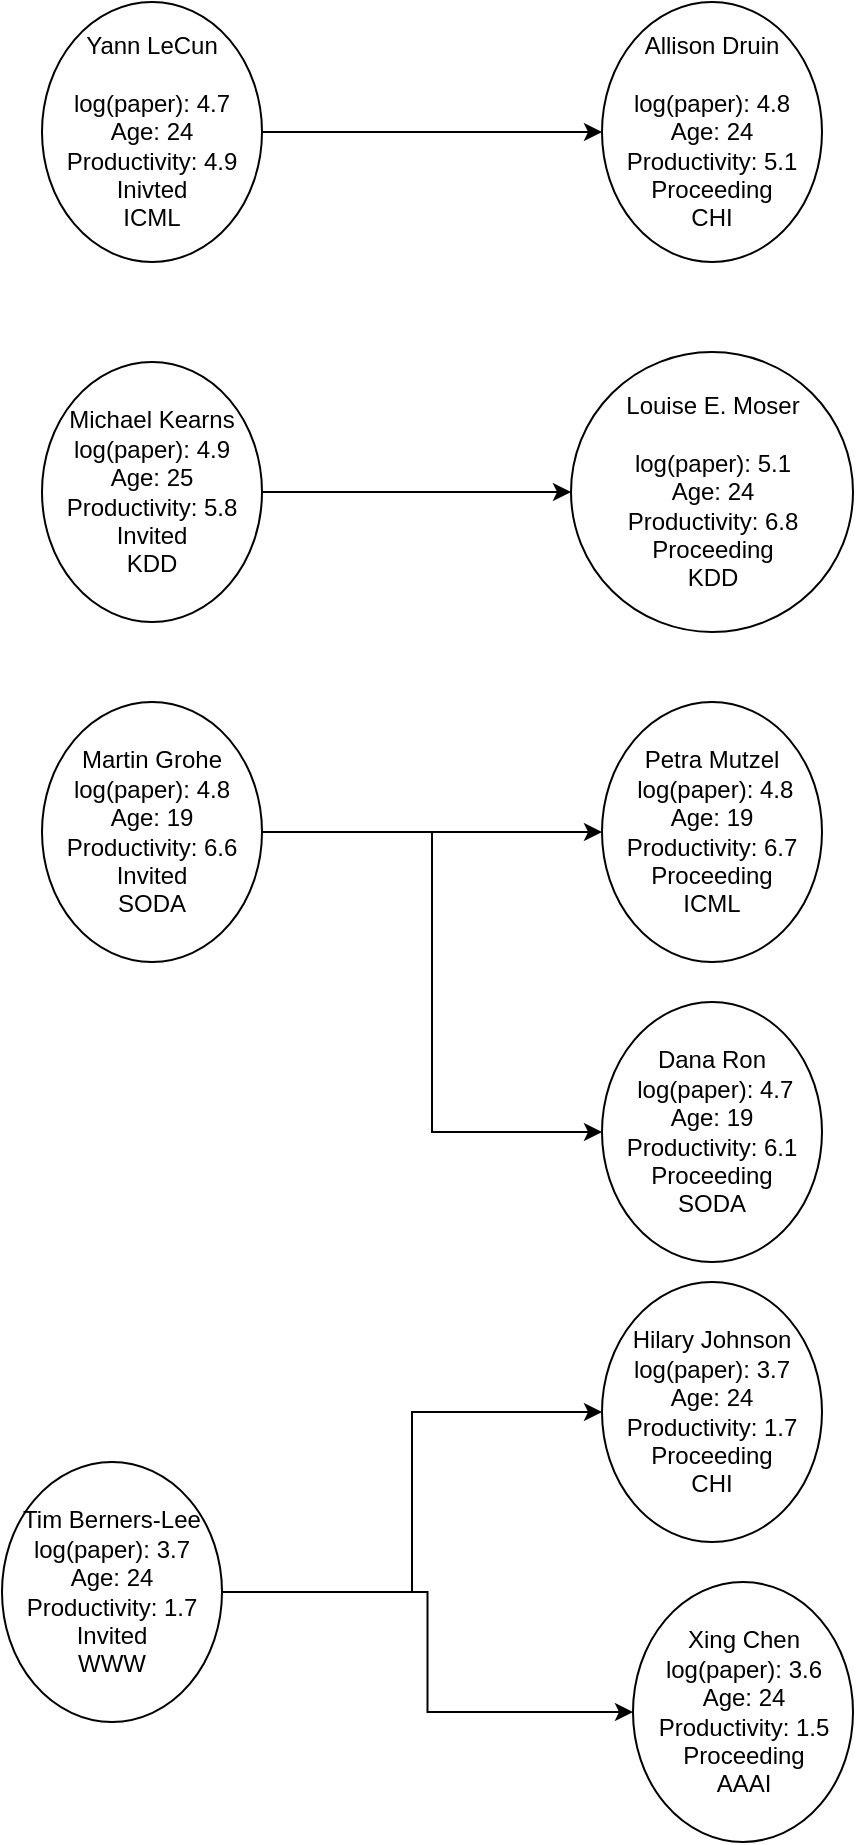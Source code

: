 <mxfile version="21.2.2" type="github">
  <diagram name="Page-1" id="GTRwFBnW5ZTNtZ9E9qsw">
    <mxGraphModel dx="1434" dy="764" grid="1" gridSize="10" guides="1" tooltips="1" connect="1" arrows="1" fold="1" page="1" pageScale="1" pageWidth="827" pageHeight="1169" math="0" shadow="0">
      <root>
        <mxCell id="0" />
        <mxCell id="1" parent="0" />
        <mxCell id="Kqp-bSitudwCn0S_2Lt4-3" style="edgeStyle=orthogonalEdgeStyle;rounded=0;orthogonalLoop=1;jettySize=auto;html=1;entryX=0;entryY=0.5;entryDx=0;entryDy=0;" edge="1" parent="1" source="Kqp-bSitudwCn0S_2Lt4-1" target="Kqp-bSitudwCn0S_2Lt4-2">
          <mxGeometry relative="1" as="geometry" />
        </mxCell>
        <mxCell id="Kqp-bSitudwCn0S_2Lt4-1" value="Yann LeCun&lt;br&gt;&lt;br&gt;log(paper): 4.7&lt;br&gt;Age: 24&lt;br&gt;Productivity: 4.9&lt;br&gt;Inivted&lt;br&gt;ICML" style="ellipse;whiteSpace=wrap;html=1;" vertex="1" parent="1">
          <mxGeometry x="90" y="90" width="110" height="130" as="geometry" />
        </mxCell>
        <mxCell id="Kqp-bSitudwCn0S_2Lt4-2" value="Allison Druin&lt;br&gt;&lt;br&gt;log(paper): 4.8&lt;br&gt;Age: 24&lt;br&gt;Productivity: 5.1&lt;br&gt;Proceeding&lt;br&gt;CHI" style="ellipse;whiteSpace=wrap;html=1;" vertex="1" parent="1">
          <mxGeometry x="370" y="90" width="110" height="130" as="geometry" />
        </mxCell>
        <mxCell id="Kqp-bSitudwCn0S_2Lt4-7" style="edgeStyle=orthogonalEdgeStyle;rounded=0;orthogonalLoop=1;jettySize=auto;html=1;" edge="1" parent="1" source="Kqp-bSitudwCn0S_2Lt4-4" target="Kqp-bSitudwCn0S_2Lt4-5">
          <mxGeometry relative="1" as="geometry" />
        </mxCell>
        <mxCell id="Kqp-bSitudwCn0S_2Lt4-4" value="Michael Kearns&lt;br&gt;log(paper): 4.9&lt;br&gt;Age: 25&lt;br&gt;Productivity: 5.8&lt;br&gt;Invited&lt;br&gt;KDD" style="ellipse;whiteSpace=wrap;html=1;" vertex="1" parent="1">
          <mxGeometry x="90" y="270" width="110" height="130" as="geometry" />
        </mxCell>
        <mxCell id="Kqp-bSitudwCn0S_2Lt4-5" value="Louise E. Moser&lt;br&gt;&lt;br&gt;log(paper): 5.1&lt;br&gt;Age: 24&lt;br&gt;Productivity: 6.8&lt;br&gt;Proceeding&lt;br&gt;KDD" style="ellipse;whiteSpace=wrap;html=1;" vertex="1" parent="1">
          <mxGeometry x="354.5" y="265" width="141" height="140" as="geometry" />
        </mxCell>
        <mxCell id="Kqp-bSitudwCn0S_2Lt4-11" style="edgeStyle=orthogonalEdgeStyle;rounded=0;orthogonalLoop=1;jettySize=auto;html=1;entryX=0;entryY=0.5;entryDx=0;entryDy=0;" edge="1" parent="1" source="Kqp-bSitudwCn0S_2Lt4-8" target="Kqp-bSitudwCn0S_2Lt4-9">
          <mxGeometry relative="1" as="geometry" />
        </mxCell>
        <mxCell id="Kqp-bSitudwCn0S_2Lt4-12" style="edgeStyle=orthogonalEdgeStyle;rounded=0;orthogonalLoop=1;jettySize=auto;html=1;exitX=1;exitY=0.5;exitDx=0;exitDy=0;entryX=0;entryY=0.5;entryDx=0;entryDy=0;" edge="1" parent="1" source="Kqp-bSitudwCn0S_2Lt4-8" target="Kqp-bSitudwCn0S_2Lt4-10">
          <mxGeometry relative="1" as="geometry">
            <mxPoint x="210" y="505" as="targetPoint" />
          </mxGeometry>
        </mxCell>
        <mxCell id="Kqp-bSitudwCn0S_2Lt4-8" value="Martin Grohe log(paper): 4.8&lt;br&gt;Age: 19&lt;br&gt;Productivity: 6.6&lt;br&gt;Invited&lt;br&gt;SODA" style="ellipse;whiteSpace=wrap;html=1;" vertex="1" parent="1">
          <mxGeometry x="90" y="440" width="110" height="130" as="geometry" />
        </mxCell>
        <mxCell id="Kqp-bSitudwCn0S_2Lt4-9" value="Petra Mutzel&lt;br&gt;&amp;nbsp;log(paper): 4.8&lt;br&gt;Age: 19&lt;br&gt;Productivity: 6.7&lt;br&gt;Proceeding&lt;br&gt;ICML" style="ellipse;whiteSpace=wrap;html=1;" vertex="1" parent="1">
          <mxGeometry x="370" y="440" width="110" height="130" as="geometry" />
        </mxCell>
        <mxCell id="Kqp-bSitudwCn0S_2Lt4-10" value="Dana Ron&lt;br&gt;&amp;nbsp;log(paper): 4.7&lt;br&gt;Age: 19&lt;br&gt;Productivity: 6.1&lt;br&gt;Proceeding&lt;br&gt;SODA" style="ellipse;whiteSpace=wrap;html=1;" vertex="1" parent="1">
          <mxGeometry x="370" y="590" width="110" height="130" as="geometry" />
        </mxCell>
        <mxCell id="Kqp-bSitudwCn0S_2Lt4-15" style="edgeStyle=orthogonalEdgeStyle;rounded=0;orthogonalLoop=1;jettySize=auto;html=1;" edge="1" parent="1" source="Kqp-bSitudwCn0S_2Lt4-13" target="Kqp-bSitudwCn0S_2Lt4-14">
          <mxGeometry relative="1" as="geometry" />
        </mxCell>
        <mxCell id="Kqp-bSitudwCn0S_2Lt4-17" style="edgeStyle=orthogonalEdgeStyle;rounded=0;orthogonalLoop=1;jettySize=auto;html=1;entryX=0;entryY=0.5;entryDx=0;entryDy=0;" edge="1" parent="1" source="Kqp-bSitudwCn0S_2Lt4-13" target="Kqp-bSitudwCn0S_2Lt4-16">
          <mxGeometry relative="1" as="geometry" />
        </mxCell>
        <mxCell id="Kqp-bSitudwCn0S_2Lt4-13" value="Tim Berners-Lee log(paper): 3.7&lt;br&gt;Age: 24&lt;br&gt;Productivity: 1.7&lt;br&gt;Invited&lt;br&gt;WWW" style="ellipse;whiteSpace=wrap;html=1;" vertex="1" parent="1">
          <mxGeometry x="70" y="820" width="110" height="130" as="geometry" />
        </mxCell>
        <mxCell id="Kqp-bSitudwCn0S_2Lt4-14" value="Hilary Johnson log(paper): 3.7&lt;br&gt;Age: 24&lt;br&gt;Productivity: 1.7&lt;br&gt;Proceeding&lt;br&gt;CHI" style="ellipse;whiteSpace=wrap;html=1;" vertex="1" parent="1">
          <mxGeometry x="370" y="730" width="110" height="130" as="geometry" />
        </mxCell>
        <mxCell id="Kqp-bSitudwCn0S_2Lt4-16" value="Xing Chen log(paper): 3.6&lt;br&gt;Age: 24&lt;br&gt;Productivity: 1.5&lt;br&gt;Proceeding&lt;br&gt;AAAI" style="ellipse;whiteSpace=wrap;html=1;" vertex="1" parent="1">
          <mxGeometry x="385.5" y="880" width="110" height="130" as="geometry" />
        </mxCell>
      </root>
    </mxGraphModel>
  </diagram>
</mxfile>

